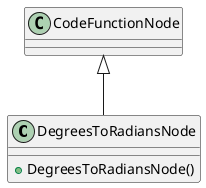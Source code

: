 @startuml
class DegreesToRadiansNode {
    + DegreesToRadiansNode()
}
CodeFunctionNode <|-- DegreesToRadiansNode
@enduml

